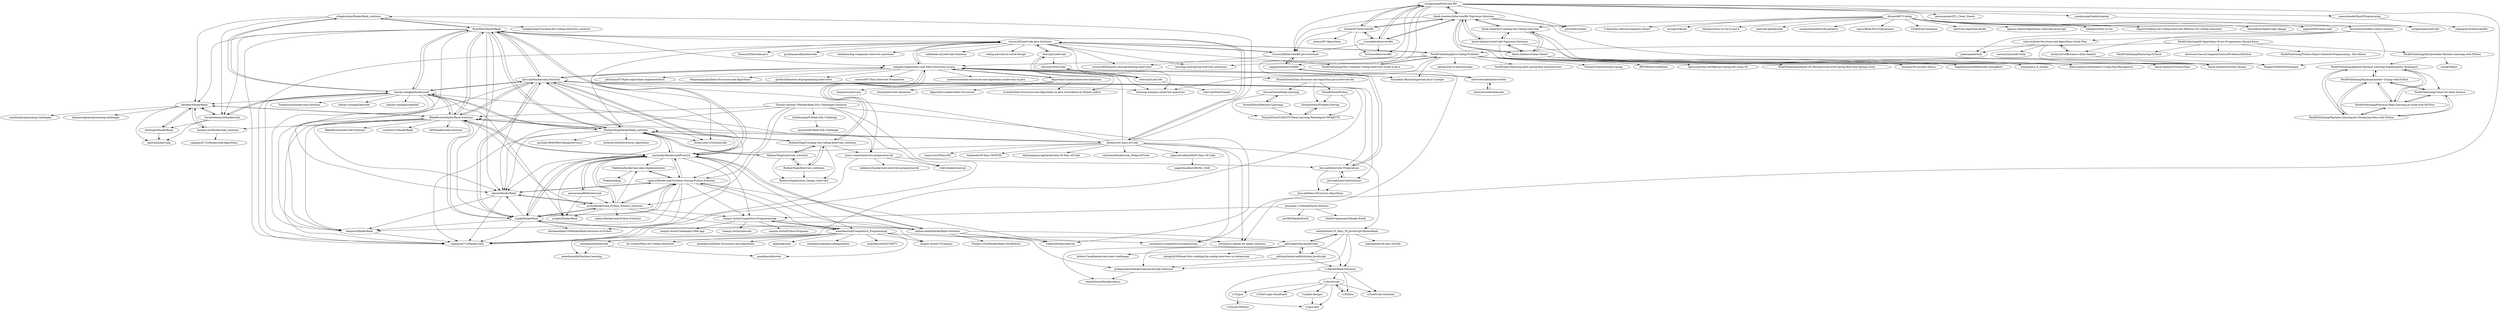 digraph G {
"rshaghoulian/HackerRank_solutions" -> "rshaghoulian/Cracking-the-Coding-Interview_solutions"
"rshaghoulian/HackerRank_solutions" -> "RyanFehr/HackerRank"
"rshaghoulian/HackerRank_solutions" -> "charles-wangkai/hackerrank"
"rshaghoulian/HackerRank_solutions" -> "derekhh/HackerRank"
"rshaghoulian/HackerRank_solutions" -> "havelessbemore/hackerrank"
"Java-aid/Interview-Preparations" -> "Java-aid/LeetCodeSolutions"
"Java-aid/Interview-Preparations" -> "Java-aid/Data-Structures-Algorithms"
"Java-aid/Interview-Preparations" -> "rampatra/Algorithms-and-Data-Structures-in-Java"
"xeoneux/30-Days-of-Code" -> "sagarchoudhary96/30-Days-Of-Code"
"xeoneux/30-Days-of-Code" -> "RyanFehr/HackerRank"
"xeoneux/30-Days-of-Code" -> "RodneyShag/HackerRank_solutions"
"xeoneux/30-Days-of-Code" -> "rahulsain/Hackerrank_30daysOFcode"
"xeoneux/30-Days-of-Code" -> "raleighlittles/10_Days_Of_JavaScript-HackerRank"
"xeoneux/30-Days-of-Code" -> "Java-aid/Hackerrank-Solutions"
"xeoneux/30-Days-of-Code" -> "BlakeBrown/HackerRank-Solutions"
"xeoneux/30-Days-of-Code" -> "marinskiy/HackerrankPractice"
"xeoneux/30-Days-of-Code" -> "rampatra/Algorithms-and-Data-Structures-in-Java"
"xeoneux/30-Days-of-Code" -> "omonimus1/geeks-for-geeks-solutions" ["e"=1]
"xeoneux/30-Days-of-Code" -> "tamycova/30DaysHR"
"xeoneux/30-Days-of-Code" -> "rshaghoulian/HackerRank_solutions"
"xeoneux/30-Days-of-Code" -> "omonimus1/competitive-programming" ["e"=1]
"xeoneux/30-Days-of-Code" -> "Asabeneh/30-Days-Of-HTML" ["e"=1]
"xeoneux/30-Days-of-Code" -> "thechampanurag/hackerrank-30-Days-of-Code"
"black-shadows/Cracking-the-Coding-Interview" -> "black-shadows/LeetCode-Topicwise-Solutions"
"black-shadows/Cracking-the-Coding-Interview" -> "black-shadows/InterviewBit-Topicwise-Solutions"
"black-shadows/Cracking-the-Coding-Interview" -> "black-shadows/Cheat-Sheets"
"black-shadows/Cracking-the-Coding-Interview" -> "black-shadows/System-Design"
"black-shadows/Cracking-the-Coding-Interview" -> "black-shadows/Attendance-Using-Face-Recognition"
"Java-aid/Hackerrank-Solutions" -> "RodneyShag/HackerRank_solutions"
"Java-aid/Hackerrank-Solutions" -> "RyanFehr/HackerRank"
"Java-aid/Hackerrank-Solutions" -> "marinskiy/HackerrankPractice"
"Java-aid/Hackerrank-Solutions" -> "Java-aid/Interview-Preparations"
"Java-aid/Hackerrank-Solutions" -> "Java-aid/LeetCodeSolutions"
"Java-aid/Hackerrank-Solutions" -> "rampatra/Algorithms-and-Data-Structures-in-Java"
"Java-aid/Hackerrank-Solutions" -> "charles-wangkai/hackerrank"
"Java-aid/Hackerrank-Solutions" -> "rajatgoyal715/Hackerrank"
"Java-aid/Hackerrank-Solutions" -> "sknsht/HackerRank"
"Java-aid/Hackerrank-Solutions" -> "srgnk/HackerRank"
"Java-aid/Hackerrank-Solutions" -> "sapanz/Hackerrank-Problem-Solving-Python-Solutions"
"Java-aid/Hackerrank-Solutions" -> "alexprut/HackerRank"
"Java-aid/Hackerrank-Solutions" -> "learning-zone/java-interview-questions" ["e"=1]
"Java-aid/Hackerrank-Solutions" -> "BlakeBrown/HackerRank-Solutions"
"Java-aid/Hackerrank-Solutions" -> "fishercoder1534/Leetcode" ["e"=1]
"shreya367/InterviewBit" -> "royalpranjal/Interview-Bit"
"shreya367/InterviewBit" -> "cruxrebels/InterviewBit"
"shreya367/InterviewBit" -> "SrGrace/InterviewBit"
"shreya367/InterviewBit" -> "black-shadows/InterviewBit-Topicwise-Solutions"
"shreya367/InterviewBit" -> "varunu28/InterviewBit-Java-Solutions"
"shreya367/InterviewBit" -> "shreya367/Algorithms"
"NirmalSilwal/Data-Structure-and-Algorithm-Java-interview-kit" -> "NirmalSilwal/Python"
"NirmalSilwal/Data-Structure-and-Algorithm-Java-interview-kit" -> "NirmalSilwal/Problem-Solving"
"NirmalSilwal/Data-Structure-and-Algorithm-Java-interview-kit" -> "NirmalSilwal/Deep-Learning"
"RodneyShag/LeetCode_solutions" -> "RodneyShag/Cracking-the-Coding-Interview_solutions"
"RodneyShag/LeetCode_solutions" -> "RodneyShag/Interview_solutions"
"RodneyShag/LeetCode_solutions" -> "RodneyShag/System_Design_Interview"
"RodneyShag/LeetCode_solutions" -> "RodneyShag/HackerRank_solutions"
"black-shadows/LeetCode-Topicwise-Solutions" -> "black-shadows/InterviewBit-Topicwise-Solutions"
"black-shadows/LeetCode-Topicwise-Solutions" -> "black-shadows/Cracking-the-Coding-Interview"
"black-shadows/LeetCode-Topicwise-Solutions" -> "black-shadows/Cheat-Sheets"
"black-shadows/LeetCode-Topicwise-Solutions" -> "black-shadows/System-Design"
"black-shadows/LeetCode-Topicwise-Solutions" -> "black-shadows/Attendance-Using-Face-Recognition"
"alexprut/HackerRank" -> "rajatgoyal715/Hackerrank"
"black-shadows/Cheat-Sheets" -> "black-shadows/InterviewBit-Topicwise-Solutions"
"black-shadows/Cheat-Sheets" -> "black-shadows/LeetCode-Topicwise-Solutions"
"black-shadows/Cheat-Sheets" -> "black-shadows/Cracking-the-Coding-Interview"
"black-shadows/Cheat-Sheets" -> "black-shadows/System-Design"
"black-shadows/Cheat-Sheets" -> "black-shadows/Attendance-Using-Face-Recognition"
"black-shadows/Cheat-Sheets" -> "black-shadows/Virtual-Piano"
"royalpranjal/Interview-Bit" -> "cruxrebels/InterviewBit"
"royalpranjal/Interview-Bit" -> "shreya367/InterviewBit"
"royalpranjal/Interview-Bit" -> "SrGrace/InterviewBit"
"royalpranjal/Interview-Bit" -> "black-shadows/InterviewBit-Topicwise-Solutions"
"royalpranjal/Interview-Bit" -> "nagajyothi/InterviewBit"
"royalpranjal/Interview-Bit" -> "royalpranjal/LeetCode"
"royalpranjal/Interview-Bit" -> "omonimus1/competitive-programming" ["e"=1]
"royalpranjal/Interview-Bit" -> "royalpranjal/Geeksforgeeks"
"royalpranjal/Interview-Bit" -> "karansaxena/STL_Cheat_Sheets" ["e"=1]
"royalpranjal/Interview-Bit" -> "omonimus1/geeks-for-geeks-solutions" ["e"=1]
"royalpranjal/Interview-Bit" -> "joric/interviewbit"
"royalpranjal/Interview-Bit" -> "varunu28/InterviewBit-Java-Solutions"
"royalpranjal/Interview-Bit" -> "manuchandel/SportProgramming"
"r1/JavaScript" -> "r1/Python"
"r1/JavaScript" -> "r1/jpw.best"
"r1/JavaScript" -> "r1/LeetCode-Solutions"
"r1/JavaScript" -> "r1/Full-Login-Dashboard"
"r1/JavaScript" -> "r1/Supra"
"r1/JavaScript" -> "r1/pablo-designs"
"r1/Python" -> "r1/JavaScript"
"r1/Supra" -> "r1/Ducati-Website"
"r1/pablo-designs" -> "r1/jpw.best"
"desicochrane/data-science-masters" -> "siAyush/Data-Structure-and-Algorithms-Study-Plan"
"desicochrane/data-science-masters" -> "clarkyu2016/Become-a-Data-Analyst"
"desicochrane/data-science-masters" -> "jodaz/speedstudy"
"desicochrane/data-science-masters" -> "PepperGo/WebTechnologies"
"marinskiy/HackerrankPractice" -> "arsho/Hackerrank_Python_Domain_Solutions"
"marinskiy/HackerrankPractice" -> "sapanz/Hackerrank-Problem-Solving-Python-Solutions"
"marinskiy/HackerrankPractice" -> "Java-aid/Hackerrank-Solutions"
"marinskiy/HackerrankPractice" -> "srgnk/HackerRank"
"marinskiy/HackerrankPractice" -> "RodneyShag/HackerRank_solutions"
"marinskiy/HackerrankPractice" -> "BlakeBrown/HackerRank-Solutions"
"marinskiy/HackerrankPractice" -> "anantkaushik/Competitive_Programming"
"marinskiy/HackerrankPractice" -> "anarayanan86/Hackerrank"
"marinskiy/HackerrankPractice" -> "rajatgoyal715/Hackerrank"
"marinskiy/HackerrankPractice" -> "RyanFehr/HackerRank"
"marinskiy/HackerrankPractice" -> "sknsht/HackerRank"
"marinskiy/HackerrankPractice" -> "nathan-abela/HackerRank-Solutions"
"marinskiy/HackerrankPractice" -> "Naklecha/hackerrank-algo-implementation"
"marinskiy/HackerrankPractice" -> "ranajoy-dutta/Competitive-Programmming"
"marinskiy/HackerrankPractice" -> "yznpku/HackerRank"
"srgnk/HackerRank" -> "sapanz/Hackerrank-Problem-Solving-Python-Solutions"
"srgnk/HackerRank" -> "arsho/Hackerrank_Python_Domain_Solutions"
"srgnk/HackerRank" -> "marinskiy/HackerrankPractice"
"srgnk/HackerRank" -> "nathan-abela/HackerRank-Solutions"
"srgnk/HackerRank" -> "sknsht/HackerRank"
"srgnk/HackerRank" -> "rajatgoyal715/Hackerrank"
"srgnk/HackerRank" -> "BlakeBrown/HackerRank-Solutions"
"srgnk/HackerRank" -> "alexprut/HackerRank"
"srgnk/HackerRank" -> "Java-aid/Hackerrank-Solutions"
"srgnk/HackerRank" -> "abrahamalbert18/HackerRank-Solutions-in-Python"
"RodneyShag/HackerRank_solutions" -> "Java-aid/Hackerrank-Solutions"
"RodneyShag/HackerRank_solutions" -> "RyanFehr/HackerRank"
"RodneyShag/HackerRank_solutions" -> "RodneyShag/Cracking-the-Coding-Interview_solutions"
"RodneyShag/HackerRank_solutions" -> "RodneyShag/LeetCode_solutions"
"RodneyShag/HackerRank_solutions" -> "marinskiy/HackerrankPractice"
"RodneyShag/HackerRank_solutions" -> "charles-wangkai/hackerrank"
"RodneyShag/HackerRank_solutions" -> "sknsht/HackerRank"
"RodneyShag/HackerRank_solutions" -> "BlakeBrown/HackerRank-Solutions"
"RodneyShag/HackerRank_solutions" -> "jayshah19949596/CodingInterviews" ["e"=1]
"RodneyShag/HackerRank_solutions" -> "xeoneux/30-Days-of-Code"
"RodneyShag/HackerRank_solutions" -> "srgnk/HackerRank"
"RodneyShag/HackerRank_solutions" -> "fishercoder1534/Leetcode" ["e"=1]
"RodneyShag/HackerRank_solutions" -> "rampatra/Algorithms-and-Data-Structures-in-Java"
"RodneyShag/HackerRank_solutions" -> "rachitiitr/DataStructures-Algorithms" ["e"=1]
"RodneyShag/HackerRank_solutions" -> "rajatgoyal715/Hackerrank"
"Avinash987/Coding" -> "black-shadows/Cracking-the-Coding-Interview"
"Avinash987/Coding" -> "cjbt/Free-Algorithm-Books" ["e"=1]
"Avinash987/Coding" -> "ignacio-chiazzo/Algorithms-Leetcode-Javascript" ["e"=1]
"Avinash987/Coding" -> "desicochrane/data-science-masters"
"Avinash987/Coding" -> "lidangzzz/How-to-run" ["e"=1]
"Avinash987/Coding" -> "dipjul/Grokking-the-Coding-Interview-Patterns-for-Coding-Questions" ["e"=1]
"Avinash987/Coding" -> "mbaykenar/digital-logic-design"
"Avinash987/Coding" -> "jnguyen095/clean-code" ["e"=1]
"Avinash987/Coding" -> "G-khan/the-software-engineer-library" ["e"=1]
"Avinash987/Coding" -> "ms2ag16/Books" ["e"=1]
"Avinash987/Coding" -> "lidangzzz/how-to-run-Q-and-A" ["e"=1]
"Avinash987/Coding" -> "neetcode-gh/leetcode" ["e"=1]
"Avinash987/Coding" -> "seanprashad/leetcode-patterns" ["e"=1]
"Avinash987/Coding" -> "rajucs/Book-For-Programmers" ["e"=1]
"Avinash987/Coding" -> "G33kzD3n/Catalogue" ["e"=1]
"varunu28/LeetCode-Java-Solutions" -> "varunu28/InterviewBit-Java-Solutions"
"varunu28/LeetCode-Java-Solutions" -> "rampatra/Algorithms-and-Data-Structures-in-Java"
"varunu28/LeetCode-Java-Solutions" -> "fluency03/leetcode-java"
"varunu28/LeetCode-Java-Solutions" -> "learning-zone/java-interview-questions" ["e"=1]
"varunu28/LeetCode-Java-Solutions" -> "varunu28/Elements-of-programming-interviews"
"varunu28/LeetCode-Java-Solutions" -> "cherryljr/LeetCode"
"varunu28/LeetCode-Java-Solutions" -> "gouthampradhan/leetcode" ["e"=1]
"varunu28/LeetCode-Java-Solutions" -> "realabbas/big-companies-interview-questions" ["e"=1]
"varunu28/LeetCode-Java-Solutions" -> "PacktPublishing/Java-Coding-Problems"
"varunu28/LeetCode-Java-Solutions" -> "fishercoder1534/Leetcode" ["e"=1]
"varunu28/LeetCode-Java-Solutions" -> "learning-zone/spring-interview-questions" ["e"=1]
"varunu28/LeetCode-Java-Solutions" -> "rajatgoyal715/Hackerrank"
"varunu28/LeetCode-Java-Solutions" -> "PacktPublishing/The-Complete-Coding-Interview-Guide-in-Java"
"varunu28/LeetCode-Java-Solutions" -> "codedecks-in/LeetCode-Solutions" ["e"=1]
"varunu28/LeetCode-Java-Solutions" -> "coding-parrot/Low-Level-Design" ["e"=1]
"rampatra/Algorithms-and-Data-Structures-in-Java" -> "varunu28/LeetCode-Java-Solutions"
"rampatra/Algorithms-and-Data-Structures-in-Java" -> "Java-aid/Interview-Preparations"
"rampatra/Algorithms-and-Data-Structures-in-Java" -> "NirmalSilwal/Data-Structure-and-Algorithm-Java-interview-kit"
"rampatra/Algorithms-and-Data-Structures-in-Java" -> "RodneyShag/Cracking-the-Coding-Interview_solutions"
"rampatra/Algorithms-and-Data-Structures-in-Java" -> "careermonk/data-structures-and-algorithms-made-easy-in-java" ["e"=1]
"rampatra/Algorithms-and-Data-Structures-in-Java" -> "srsandy/Data-Structures-and-Algorithms-in-Java-2nd-Edition-by-Robert-Lafore"
"rampatra/Algorithms-and-Data-Structures-in-Java" -> "phishman3579/java-algorithms-implementation" ["e"=1]
"rampatra/Algorithms-and-Data-Structures-in-Java" -> "Java-aid/Hackerrank-Solutions"
"rampatra/Algorithms-and-Data-Structures-in-Java" -> "Suryakant-Bharti/Important-Java-Concepts" ["e"=1]
"rampatra/Algorithms-and-Data-Structures-in-Java" -> "thepranaygupta/Data-Structures-and-Algorithms" ["e"=1]
"rampatra/Algorithms-and-Data-Structures-in-Java" -> "learning-zone/java-interview-questions" ["e"=1]
"rampatra/Algorithms-and-Data-Structures-in-Java" -> "gardncl/elements-of-programming-interviews" ["e"=1]
"rampatra/Algorithms-and-Data-Structures-in-Java" -> "sastava007/Tech-Interview-Preparation" ["e"=1]
"rampatra/Algorithms-and-Data-Structures-in-Java" -> "AlgorithmCrackers/Interview-Questions"
"rampatra/Algorithms-and-Data-Structures-in-Java" -> "maze-runnar/interview-preparation-kit"
"RodneyShag/Interview_solutions" -> "RodneyShag/Cracking-the-Coding-Interview_solutions"
"RodneyShag/Interview_solutions" -> "RodneyShag/LeetCode_solutions"
"RodneyShag/Interview_solutions" -> "RodneyShag/System_Design_Interview"
"maze-runnar/interview-preparation-kit" -> "lzakharov/hackerrank-interview-preparation-kit"
"maze-runnar/interview-preparation-kit" -> "rajatgoyal715/Hackerrank"
"maze-runnar/interview-preparation-kit" -> "vnbrs/hackerrank-sql"
"maze-runnar/interview-preparation-kit" -> "Java-aid/Interview-Preparations"
"BlakeBrown/HackerRank-Solutions" -> "BlakeBrown/LeetCode-Solutions"
"BlakeBrown/HackerRank-Solutions" -> "derekhh/HackerRank"
"BlakeBrown/HackerRank-Solutions" -> "marinskiy/HackerrankPractice"
"BlakeBrown/HackerRank-Solutions" -> "charles-wangkai/hackerrank"
"BlakeBrown/HackerRank-Solutions" -> "ynyeh0221/HackerRank"
"BlakeBrown/HackerRank-Solutions" -> "RyanFehr/HackerRank"
"BlakeBrown/HackerRank-Solutions" -> "c650/hackerrank-solutions"
"BlakeBrown/HackerRank-Solutions" -> "alexprut/HackerRank"
"BlakeBrown/HackerRank-Solutions" -> "srgnk/HackerRank"
"BlakeBrown/HackerRank-Solutions" -> "sknsht/HackerRank"
"BlakeBrown/HackerRank-Solutions" -> "RodneyShag/HackerRank_solutions"
"BlakeBrown/HackerRank-Solutions" -> "rajatgoyal715/Hackerrank"
"BlakeBrown/HackerRank-Solutions" -> "arsho/Hackerrank_Python_Domain_Solutions"
"BlakeBrown/HackerRank-Solutions" -> "Java-aid/Hackerrank-Solutions"
"BlakeBrown/HackerRank-Solutions" -> "haotian-wu/Hackerrank_solutions"
"arsho/Hackerrank_Python_Domain_Solutions" -> "sapanz/Hackerrank-Problem-Solving-Python-Solutions"
"arsho/Hackerrank_Python_Domain_Solutions" -> "marinskiy/HackerrankPractice"
"arsho/Hackerrank_Python_Domain_Solutions" -> "sknsht/HackerRank"
"arsho/Hackerrank_Python_Domain_Solutions" -> "srgnk/HackerRank"
"arsho/Hackerrank_Python_Domain_Solutions" -> "Naklecha/hackerrank-algo-implementation"
"arsho/Hackerrank_Python_Domain_Solutions" -> "yznpku/HackerRank"
"arsho/Hackerrank_Python_Domain_Solutions" -> "anantkaushik/Competitive_Programming"
"arsho/Hackerrank_Python_Domain_Solutions" -> "ranajoy-dutta/Competitive-Programmming"
"arsho/Hackerrank_Python_Domain_Solutions" -> "sapanz/Hackerrank-Python-Solutions"
"interviewcoder/leetcode" -> "interviewcoder/interviewbit"
"cherryljr/LintCode" -> "cherryljr/LeetCode"
"cherryljr/LintCode" -> "cherryljr/NowCoder"
"cherryljr/LintCode" -> "cherryljr/FaceTracker"
"PacktPublishing/40-Algorithms-Every-Programmer-Should-Know" -> "PacktPublishing/Interpretable-Machine-Learning-with-Python"
"PacktPublishing/40-Algorithms-Every-Programmer-Should-Know" -> "PacktPublishing/Java-Coding-Problems"
"PacktPublishing/40-Algorithms-Every-Programmer-Should-Know" -> "PacktPublishing/Python-Object-Oriented-Programming---4th-edition"
"PacktPublishing/40-Algorithms-Every-Programmer-Should-Know" -> "PacktPublishing/Mastering-PyTorch" ["e"=1]
"PacktPublishing/40-Algorithms-Every-Programmer-Should-Know" -> "davecom/ClassicComputerScienceProblemsInPython" ["e"=1]
"black-shadows/InterviewBit-Topicwise-Solutions" -> "black-shadows/LeetCode-Topicwise-Solutions"
"black-shadows/InterviewBit-Topicwise-Solutions" -> "black-shadows/Cracking-the-Coding-Interview"
"black-shadows/InterviewBit-Topicwise-Solutions" -> "black-shadows/Cheat-Sheets"
"black-shadows/InterviewBit-Topicwise-Solutions" -> "black-shadows/System-Design"
"black-shadows/InterviewBit-Topicwise-Solutions" -> "royalpranjal/Interview-Bit"
"black-shadows/InterviewBit-Topicwise-Solutions" -> "cruxrebels/InterviewBit"
"black-shadows/InterviewBit-Topicwise-Solutions" -> "shreya367/InterviewBit"
"black-shadows/InterviewBit-Topicwise-Solutions" -> "varunu28/InterviewBit-Java-Solutions"
"black-shadows/InterviewBit-Topicwise-Solutions" -> "joric/interviewbit"
"black-shadows/InterviewBit-Topicwise-Solutions" -> "black-shadows/Attendance-Using-Face-Recognition"
"Thomas-George-T/HackerRank-SQL-Challenges-Solutions" -> "sknsht/HackerRank"
"Thomas-George-T/HackerRank-SQL-Challenges-Solutions" -> "vinibrsl/hackerrank-sql"
"Thomas-George-T/HackerRank-SQL-Challenges-Solutions" -> "arsho/Hackerrank_Python_Domain_Solutions"
"Thomas-George-T/HackerRank-SQL-Challenges-Solutions" -> "sapanz/Hackerrank-Problem-Solving-Python-Solutions"
"Thomas-George-T/HackerRank-SQL-Challenges-Solutions" -> "vnbrs/hackerrank-sql"
"Thomas-George-T/HackerRank-SQL-Challenges-Solutions" -> "BlakeBrown/HackerRank-Solutions"
"Thomas-George-T/HackerRank-SQL-Challenges-Solutions" -> "katiehuangx/8-Week-SQL-Challenge"
"Thomas-George-T/HackerRank-SQL-Challenges-Solutions" -> "rajatgoyal715/Hackerrank"
"prabaprakash/Hackerrank-JavaScript-Solutions" -> "charlesbuczel/hackerrank.js"
"PacktPublishing/Java-Coding-Problems" -> "PacktPublishing/The-Complete-Coding-Interview-Guide-in-Java"
"PacktPublishing/Java-Coding-Problems" -> "learning-zone/spring-interview-questions" ["e"=1]
"PacktPublishing/Java-Coding-Problems" -> "learning-zone/java-interview-questions" ["e"=1]
"PacktPublishing/Java-Coding-Problems" -> "iluwatar/30-seconds-of-java" ["e"=1]
"PacktPublishing/Java-Coding-Problems" -> "AnghelLeonard/Hibernate-SpringBoot" ["e"=1]
"PacktPublishing/Java-Coding-Problems" -> "rampatra/Algorithms-and-Data-Structures-in-Java"
"PacktPublishing/Java-Coding-Problems" -> "kousen/java_8_recipes" ["e"=1]
"PacktPublishing/Java-Coding-Problems" -> "varunu28/LeetCode-Java-Solutions"
"PacktPublishing/Java-Coding-Problems" -> "spring-boot-in-practice/repo"
"PacktPublishing/Java-Coding-Problems" -> "TechPrimers/learning-path-spring-boot-microservices" ["e"=1]
"PacktPublishing/Java-Coding-Problems" -> "ThomasVitale/awesome-spring" ["e"=1]
"PacktPublishing/Java-Coding-Problems" -> "BNYMellon/CodeKatas" ["e"=1]
"PacktPublishing/Java-Coding-Problems" -> "Apress/pivotal-certified-pro-spring-dev-exam-02" ["e"=1]
"PacktPublishing/Java-Coding-Problems" -> "PacktPublishing/Hands-On-Microservices-with-Spring-Boot-and-Spring-Cloud" ["e"=1]
"PacktPublishing/Java-Coding-Problems" -> "Suryakant-Bharti/Important-Java-Concepts" ["e"=1]
"anantkaushik/Competitive_Programming" -> "ranajoy-dutta/Competitive-Programmming"
"anantkaushik/Competitive_Programming" -> "anantkaushik/leetcode"
"anantkaushik/Competitive_Programming" -> "de-cryptor/Must-Do-Coding-Questions" ["e"=1]
"anantkaushik/Competitive_Programming" -> "anantkaushik/stein"
"anantkaushik/Competitive_Programming" -> "anantkaushik/Machine-Learning"
"anantkaushik/Competitive_Programming" -> "omonimus1/competitive-programming" ["e"=1]
"anantkaushik/Competitive_Programming" -> "anantkaushik/Data-Structures-and-Algorithms"
"anantkaushik/Competitive_Programming" -> "akashbdj/stein"
"anantkaushik/Competitive_Programming" -> "anantkaushik/dailycodingproblem"
"anantkaushik/Competitive_Programming" -> "omonimus1/geeks-for-geeks-solutions" ["e"=1]
"anantkaushik/Competitive_Programming" -> "anantkaushik/IoT-MQTT"
"anantkaushik/Competitive_Programming" -> "ranajoy-dutta/C-Programs"
"RodneyShag/Cracking-the-Coding-Interview_solutions" -> "RodneyShag/LeetCode_solutions"
"RodneyShag/Cracking-the-Coding-Interview_solutions" -> "RodneyShag/Interview_solutions"
"RodneyShag/Cracking-the-Coding-Interview_solutions" -> "RodneyShag/System_Design_Interview"
"RodneyShag/Cracking-the-Coding-Interview_solutions" -> "RodneyShag/HackerRank_solutions"
"RodneyShag/Cracking-the-Coding-Interview_solutions" -> "rampatra/Algorithms-and-Data-Structures-in-Java"
"RodneyShag/Cracking-the-Coding-Interview_solutions" -> "maze-runnar/interview-preparation-kit"
"cherryljr/LeetCode" -> "cherryljr/LintCode"
"cherryljr/LeetCode" -> "cherryljr/NowCoder"
"cherryljr/LeetCode" -> "varunu28/LeetCode-Java-Solutions"
"raleighlittles/10_Days_Of_JavaScript-HackerRank" -> "gabrielgiordan/hackerrank"
"raleighlittles/10_Days_Of_JavaScript-HackerRank" -> "aditiraj/hackerrankSolutions-JavaScript"
"raleighlittles/10_Days_Of_JavaScript-HackerRank" -> "r1/HackerRank-Solutions"
"raleighlittles/10_Days_Of_JavaScript-HackerRank" -> "kimanijacky/30-days-of-code"
"raleighlittles/10_Days_Of_JavaScript-HackerRank" -> "prabaprakash/Hackerrank-JavaScript-Solutions"
"RyanFehr/HackerRank" -> "Java-aid/Hackerrank-Solutions"
"RyanFehr/HackerRank" -> "RodneyShag/HackerRank_solutions"
"RyanFehr/HackerRank" -> "charles-wangkai/hackerrank"
"RyanFehr/HackerRank" -> "rshaghoulian/HackerRank_solutions"
"RyanFehr/HackerRank" -> "BlakeBrown/HackerRank-Solutions"
"RyanFehr/HackerRank" -> "xeoneux/30-Days-of-Code"
"RyanFehr/HackerRank" -> "marinskiy/HackerrankPractice"
"RyanFehr/HackerRank" -> "alexprut/HackerRank"
"RyanFehr/HackerRank" -> "sknsht/HackerRank"
"RyanFehr/HackerRank" -> "srgnk/HackerRank"
"RyanFehr/HackerRank" -> "derekhh/HackerRank"
"RyanFehr/HackerRank" -> "rajatgoyal715/Hackerrank"
"RyanFehr/HackerRank" -> "rampatra/Algorithms-and-Data-Structures-in-Java"
"RyanFehr/HackerRank" -> "varunu28/LeetCode-Java-Solutions"
"RyanFehr/HackerRank" -> "havelessbemore/hackerrank"
"PacktPublishing/The-Complete-Coding-Interview-Guide-in-Java" -> "PacktPublishing/Java-Coding-Problems"
"sapanz/Hackerrank-Problem-Solving-Python-Solutions" -> "arsho/Hackerrank_Python_Domain_Solutions"
"sapanz/Hackerrank-Problem-Solving-Python-Solutions" -> "marinskiy/HackerrankPractice"
"sapanz/Hackerrank-Problem-Solving-Python-Solutions" -> "srgnk/HackerRank"
"sapanz/Hackerrank-Problem-Solving-Python-Solutions" -> "Naklecha/hackerrank-algo-implementation"
"sapanz/Hackerrank-Problem-Solving-Python-Solutions" -> "sknsht/HackerRank"
"sapanz/Hackerrank-Problem-Solving-Python-Solutions" -> "anantkaushik/Competitive_Programming"
"sapanz/Hackerrank-Problem-Solving-Python-Solutions" -> "abrahamalbert18/HackerRank-Solutions-in-Python"
"sapanz/Hackerrank-Problem-Solving-Python-Solutions" -> "ranajoy-dutta/Competitive-Programmming"
"sapanz/Hackerrank-Problem-Solving-Python-Solutions" -> "vinibrsl/hackerrank-sql"
"sapanz/Hackerrank-Problem-Solving-Python-Solutions" -> "alexprut/HackerRank"
"charles-wangkai/hackerrank" -> "havelessbemore/hackerrank"
"charles-wangkai/hackerrank" -> "rajatgoyal715/Hackerrank"
"charles-wangkai/hackerrank" -> "RyanFehr/HackerRank"
"charles-wangkai/hackerrank" -> "BlakeBrown/HackerRank-Solutions"
"charles-wangkai/hackerrank" -> "alexprut/HackerRank"
"charles-wangkai/hackerrank" -> "Java-aid/Hackerrank-Solutions"
"charles-wangkai/hackerrank" -> "sknsht/HackerRank"
"charles-wangkai/hackerrank" -> "RodneyShag/HackerRank_solutions"
"charles-wangkai/hackerrank" -> "Transfusion/hackerrank-solutions"
"charles-wangkai/hackerrank" -> "charles-wangkai/leetcode"
"charles-wangkai/hackerrank" -> "derekhh/HackerRank"
"charles-wangkai/hackerrank" -> "rshaghoulian/HackerRank_solutions"
"charles-wangkai/hackerrank" -> "yznpku/HackerRank"
"charles-wangkai/hackerrank" -> "charles-wangkai/codechef"
"charles-wangkai/hackerrank" -> "maze-runnar/interview-preparation-kit"
"nathan-abela/HackerRank-Solutions" -> "srgnk/HackerRank"
"nathan-abela/HackerRank-Solutions" -> "Psingh12354/HackerRank-Certification"
"nathan-abela/HackerRank-Solutions" -> "vinibrsl/hackerrank-sql"
"nathan-abela/HackerRank-Solutions" -> "gabrielgiordan/hackerrank"
"nathan-abela/HackerRank-Solutions" -> "sapanz/Hackerrank-Problem-Solving-Python-Solutions"
"nathan-abela/HackerRank-Solutions" -> "prabaprakash/Hackerrank-JavaScript-Solutions"
"nathan-abela/HackerRank-Solutions" -> "marinskiy/HackerrankPractice"
"derekhh/HackerRank" -> "nastra/hackerrank"
"derekhh/HackerRank" -> "haotian-wu/Hackerrank_solutions"
"derekhh/HackerRank" -> "ehotinger/HackerRank"
"derekhh/HackerRank" -> "havelessbemore/hackerrank"
"derekhh/HackerRank" -> "ssmehta/programming-challanges"
"derekhh/HackerRank" -> "BlakeBrown/HackerRank-Solutions"
"derekhh/HackerRank" -> "bhajunsingh/programming-challanges"
"ehotinger/HackerRank" -> "derekhh/HackerRank"
"ehotinger/HackerRank" -> "nastra/hackerrank"
"PacktPublishing/Hyperparameter-Tuning-with-Python" -> "PacktPublishing/Comet-for-Data-Science"
"PacktPublishing/Hyperparameter-Tuning-with-Python" -> "PacktPublishing/Machine-Learning-for-Streaming-Data-with-Python"
"PacktPublishing/Hyperparameter-Tuning-with-Python" -> "PacktPublishing/Practical-Deep-Learning-at-Scale-with-MLFlow"
"PacktPublishing/Hyperparameter-Tuning-with-Python" -> "PacktPublishing/Applied-Machine-Learning-Explainability-Techniques"
"clarkyu2016/Become-a-Data-Analyst" -> "siAyush/Data-Structure-and-Algorithms-Study-Plan"
"clarkyu2016/Become-a-Data-Analyst" -> "PepperGo/WebTechnologies"
"siAyush/Data-Structure-and-Algorithms-Study-Plan" -> "PepperGo/WebTechnologies"
"siAyush/Data-Structure-and-Algorithms-Study-Plan" -> "jodaz/speedstudy"
"siAyush/Data-Structure-and-Algorithms-Study-Plan" -> "clarkyu2016/Become-a-Data-Analyst"
"siAyush/Data-Structure-and-Algorithms-Study-Plan" -> "carlosavieira/self-study"
"Java-aid/LeetCodeSolutions" -> "Java-aid/Interview-Preparations"
"Java-aid/LeetCodeSolutions" -> "Java-aid/Data-Structures-Algorithms"
"cruxrebels/InterviewBit" -> "royalpranjal/Interview-Bit"
"cruxrebels/InterviewBit" -> "shreya367/InterviewBit"
"cruxrebels/InterviewBit" -> "SrGrace/InterviewBit"
"cruxrebels/InterviewBit" -> "black-shadows/InterviewBit-Topicwise-Solutions"
"cruxrebels/InterviewBit" -> "varunu28/InterviewBit-Java-Solutions"
"royalpranjal/Geeksforgeeks" -> "royalpranjal/LeetCode"
"sknsht/HackerRank" -> "arsho/Hackerrank_Python_Domain_Solutions"
"sknsht/HackerRank" -> "rajatgoyal715/Hackerrank"
"sknsht/HackerRank" -> "alexprut/HackerRank"
"sknsht/HackerRank" -> "sapanz/Hackerrank-Problem-Solving-Python-Solutions"
"anarayanan86/Hackerrank" -> "marinskiy/HackerrankPractice"
"anarayanan86/Hackerrank" -> "yznpku/HackerRank"
"anarayanan86/Hackerrank" -> "arsho/Hackerrank_Python_Domain_Solutions"
"PacktPublishing/Interpretable-Machine-Learning-with-Python" -> "PacktPublishing/Applied-Machine-Learning-Explainability-Techniques"
"PacktPublishing/Interpretable-Machine-Learning-with-Python" -> "oracle/Skater" ["e"=1]
"havelessbemore/hackerrank" -> "ehotinger/HackerRank"
"havelessbemore/hackerrank" -> "derekhh/HackerRank"
"havelessbemore/hackerrank" -> "charles-wangkai/hackerrank"
"havelessbemore/hackerrank" -> "nastra/hackerrank"
"PacktPublishing/Applied-Machine-Learning-Explainability-Techniques" -> "PacktPublishing/Machine-Learning-for-Streaming-Data-with-Python"
"PacktPublishing/Applied-Machine-Learning-Explainability-Techniques" -> "PacktPublishing/Comet-for-Data-Science"
"PacktPublishing/Applied-Machine-Learning-Explainability-Techniques" -> "PacktPublishing/Practical-Deep-Learning-at-Scale-with-MLFlow"
"PacktPublishing/Applied-Machine-Learning-Explainability-Techniques" -> "PacktPublishing/Hyperparameter-Tuning-with-Python"
"gabrielgiordan/hackerrank" -> "aditiraj/hackerrankSolutions-JavaScript"
"gabrielgiordan/hackerrank" -> "prabaprakash/Hackerrank-JavaScript-Solutions"
"gabrielgiordan/hackerrank" -> "charlesbuczel/hackerrank.js"
"gabrielgiordan/hackerrank" -> "raleighlittles/10_Days_Of_JavaScript-HackerRank"
"gabrielgiordan/hackerrank" -> "r1/HackerRank-Solutions"
"gabrielgiordan/hackerrank" -> "chungchi300/head-first-cracking-the-coding-interview-on-hackerrank"
"gabrielgiordan/hackerrank" -> "Ashwin7mak/hackerrank-react-challenges"
"parasjain-12/HackerEarth-Solution" -> "ad1992/HackerEarth"
"parasjain-12/HackerEarth-Solution" -> "ranajoy-dutta/Competitive-Programmming"
"parasjain-12/HackerEarth-Solution" -> "MathProgrammer/Hacker-Earth"
"varunu28/InterviewBit-Java-Solutions" -> "nagajyothi/InterviewBit"
"varunu28/InterviewBit-Java-Solutions" -> "varunu28/LeetCode-Java-Solutions"
"varunu28/InterviewBit-Java-Solutions" -> "varunu28/Elements-of-programming-interviews"
"NirmalSilwal/Deep-Learning" -> "NirmalSilwal/Machine-Learning"
"NirmalSilwal/Deep-Learning" -> "NirmalSilwal/UDACITY-Deep-Learning-Nanodegree-PROJECTS"
"NirmalSilwal/Machine-Learning" -> "NirmalSilwal/UDACITY-Deep-Learning-Nanodegree-PROJECTS"
"NirmalSilwal/Machine-Learning" -> "NirmalSilwal/Deep-Learning"
"NirmalSilwal/Problem-Solving" -> "NirmalSilwal/UDACITY-Deep-Learning-Nanodegree-PROJECTS"
"NirmalSilwal/Python" -> "NirmalSilwal/Problem-Solving"
"NirmalSilwal/Python" -> "NirmalSilwal/UDACITY-Deep-Learning-Nanodegree-PROJECTS"
"NirmalSilwal/UDACITY-Deep-Learning-Nanodegree-PROJECTS" -> "NirmalSilwal/Problem-Solving"
"AlgorithmCrackers/Interview-Questions" -> "AlgorithmCrackers/Data-Structures"
"AlgorithmCrackers/Interview-Questions" -> "donbeave/interview" ["e"=1]
"AlgorithmCrackers/Interview-Questions" -> "alxerg/Interview-Questions" ["e"=1]
"AlgorithmCrackers/Interview-Questions" -> "rampatra/Algorithms-and-Data-Structures-in-Java"
"AlgorithmCrackers/Interview-Questions" -> "srsandy/Data-Structures-and-Algorithms-in-Java-2nd-Edition-by-Robert-Lafore"
"sagarchoudhary96/30-Days-Of-Code" -> "sagarchoudhary96/My_2048"
"nagajyothi/InterviewBit" -> "interviewcoder/interviewbit"
"nagajyothi/InterviewBit" -> "varunu28/InterviewBit-Java-Solutions"
"Naklecha/hackerrank-algo-implementation" -> "Naklecha/knip"
"Naklecha/hackerrank-algo-implementation" -> "sapanz/Hackerrank-Problem-Solving-Python-Solutions"
"manuchandel/SportProgramming" -> "sidgupta234/InterviewBit"
"interviewcoder/interviewbit" -> "nagajyothi/InterviewBit"
"interviewcoder/interviewbit" -> "interviewcoder/leetcode"
"PacktPublishing/Comet-for-Data-Science" -> "PacktPublishing/Machine-Learning-for-Streaming-Data-with-Python"
"PacktPublishing/Comet-for-Data-Science" -> "PacktPublishing/Hyperparameter-Tuning-with-Python"
"PacktPublishing/Comet-for-Data-Science" -> "PacktPublishing/Practical-Deep-Learning-at-Scale-with-MLFlow"
"PacktPublishing/Machine-Learning-for-Streaming-Data-with-Python" -> "PacktPublishing/Comet-for-Data-Science"
"PacktPublishing/Machine-Learning-for-Streaming-Data-with-Python" -> "PacktPublishing/Practical-Deep-Learning-at-Scale-with-MLFlow"
"PacktPublishing/Machine-Learning-for-Streaming-Data-with-Python" -> "PacktPublishing/Hyperparameter-Tuning-with-Python"
"PacktPublishing/Machine-Learning-for-Streaming-Data-with-Python" -> "PacktPublishing/Applied-Machine-Learning-Explainability-Techniques"
"PacktPublishing/Practical-Deep-Learning-at-Scale-with-MLFlow" -> "PacktPublishing/Comet-for-Data-Science"
"PacktPublishing/Practical-Deep-Learning-at-Scale-with-MLFlow" -> "PacktPublishing/Machine-Learning-for-Streaming-Data-with-Python"
"PacktPublishing/Practical-Deep-Learning-at-Scale-with-MLFlow" -> "PacktPublishing/Applied-Machine-Learning-Explainability-Techniques"
"PacktPublishing/Practical-Deep-Learning-at-Scale-with-MLFlow" -> "PacktPublishing/Hyperparameter-Tuning-with-Python"
"ranajoy-dutta/Competitive-Programmming" -> "anantkaushik/Competitive_Programming"
"ranajoy-dutta/Competitive-Programmming" -> "ranajoy-dutta/Challengers-Web-App"
"ranajoy-dutta/Competitive-Programmming" -> "ranajoy-dutta/C-Programs"
"ranajoy-dutta/Competitive-Programmming" -> "ranajoy-dutta/Leetcode"
"ranajoy-dutta/Competitive-Programmming" -> "ranajoy-dutta/Python-Programs"
"aditiraj/hackerrankSolutions-JavaScript" -> "gabrielgiordan/hackerrank"
"aditiraj/hackerrankSolutions-JavaScript" -> "r1/HackerRank-Solutions"
"aditiraj/hackerrankSolutions-JavaScript" -> "prabaprakash/Hackerrank-JavaScript-Solutions"
"haotian-wu/Hackerrank_solutions" -> "derekhh/HackerRank"
"haotian-wu/Hackerrank_solutions" -> "rajatgoyal715/Hackerrank-Algorithms"
"katiehuangx/8-Week-SQL-Challenge" -> "muryulia/8-Week-SQL-Challenge"
"anantkaushik/leetcode" -> "anantkaushik/stein"
"anantkaushik/leetcode" -> "anantkaushik/Machine-Learning"
"r1/HackerRank-Solutions" -> "r1/LeetCode-Solutions"
"r1/HackerRank-Solutions" -> "r1/Python"
"r1/HackerRank-Solutions" -> "r1/jpw.best"
"r1/HackerRank-Solutions" -> "r1/JavaScript"
"cherryljr/NowCoder" -> "cherryljr/LintCode"
"rshaghoulian/HackerRank_solutions" ["l"="30.216,-20.108"]
"rshaghoulian/Cracking-the-Coding-Interview_solutions" ["l"="30.238,-20.062"]
"RyanFehr/HackerRank" ["l"="30.202,-20.143"]
"charles-wangkai/hackerrank" ["l"="30.186,-20.134"]
"derekhh/HackerRank" ["l"="30.212,-20.088"]
"havelessbemore/hackerrank" ["l"="30.189,-20.096"]
"Java-aid/Interview-Preparations" ["l"="30.15,-20.203"]
"Java-aid/LeetCodeSolutions" ["l"="30.166,-20.221"]
"Java-aid/Data-Structures-Algorithms" ["l"="30.151,-20.233"]
"rampatra/Algorithms-and-Data-Structures-in-Java" ["l"="30.125,-20.164"]
"xeoneux/30-Days-of-Code" ["l"="30.244,-20.138"]
"sagarchoudhary96/30-Days-Of-Code" ["l"="30.3,-20.104"]
"RodneyShag/HackerRank_solutions" ["l"="30.175,-20.17"]
"rahulsain/Hackerrank_30daysOFcode" ["l"="30.278,-20.09"]
"raleighlittles/10_Days_Of_JavaScript-HackerRank" ["l"="30.356,-20.135"]
"Java-aid/Hackerrank-Solutions" ["l"="30.197,-20.184"]
"BlakeBrown/HackerRank-Solutions" ["l"="30.225,-20.154"]
"marinskiy/HackerrankPractice" ["l"="30.245,-20.187"]
"omonimus1/geeks-for-geeks-solutions" ["l"="31.468,-21.799"]
"tamycova/30DaysHR" ["l"="30.293,-20.126"]
"omonimus1/competitive-programming" ["l"="31.427,-21.757"]
"Asabeneh/30-Days-Of-HTML" ["l"="27.762,-20.472"]
"thechampanurag/hackerrank-30-Days-of-Code" ["l"="30.28,-20.138"]
"black-shadows/Cracking-the-Coding-Interview" ["l"="29.939,-19.906"]
"black-shadows/LeetCode-Topicwise-Solutions" ["l"="29.937,-19.928"]
"black-shadows/InterviewBit-Topicwise-Solutions" ["l"="29.959,-19.953"]
"black-shadows/Cheat-Sheets" ["l"="29.96,-19.915"]
"black-shadows/System-Design" ["l"="29.952,-19.93"]
"black-shadows/Attendance-Using-Face-Recognition" ["l"="29.964,-19.928"]
"rajatgoyal715/Hackerrank" ["l"="30.196,-20.163"]
"sknsht/HackerRank" ["l"="30.225,-20.18"]
"srgnk/HackerRank" ["l"="30.228,-20.197"]
"sapanz/Hackerrank-Problem-Solving-Python-Solutions" ["l"="30.242,-20.219"]
"alexprut/HackerRank" ["l"="30.214,-20.169"]
"learning-zone/java-interview-questions" ["l"="27.611,-20.047"]
"fishercoder1534/Leetcode" ["l"="5.746,16.161"]
"shreya367/InterviewBit" ["l"="29.983,-19.976"]
"royalpranjal/Interview-Bit" ["l"="29.949,-19.991"]
"cruxrebels/InterviewBit" ["l"="29.975,-19.991"]
"SrGrace/InterviewBit" ["l"="29.963,-19.973"]
"varunu28/InterviewBit-Java-Solutions" ["l"="30.002,-20.028"]
"shreya367/Algorithms" ["l"="30.004,-19.962"]
"NirmalSilwal/Data-Structure-and-Algorithm-Java-interview-kit" ["l"="30.066,-20.229"]
"NirmalSilwal/Python" ["l"="30.048,-20.247"]
"NirmalSilwal/Problem-Solving" ["l"="30.058,-20.258"]
"NirmalSilwal/Deep-Learning" ["l"="30.034,-20.252"]
"RodneyShag/LeetCode_solutions" ["l"="30.134,-20.217"]
"RodneyShag/Cracking-the-Coding-Interview_solutions" ["l"="30.125,-20.197"]
"RodneyShag/Interview_solutions" ["l"="30.109,-20.222"]
"RodneyShag/System_Design_Interview" ["l"="30.119,-20.233"]
"black-shadows/Virtual-Piano" ["l"="29.973,-19.895"]
"nagajyothi/InterviewBit" ["l"="29.964,-20.031"]
"royalpranjal/LeetCode" ["l"="29.923,-19.992"]
"royalpranjal/Geeksforgeeks" ["l"="29.92,-20.007"]
"karansaxena/STL_Cheat_Sheets" ["l"="-12.241,22.062"]
"joric/interviewbit" ["l"="29.927,-19.964"]
"manuchandel/SportProgramming" ["l"="29.903,-19.986"]
"r1/JavaScript" ["l"="30.455,-20.133"]
"r1/Python" ["l"="30.439,-20.124"]
"r1/jpw.best" ["l"="30.447,-20.148"]
"r1/LeetCode-Solutions" ["l"="30.436,-20.138"]
"r1/Full-Login-Dashboard" ["l"="30.479,-20.133"]
"r1/Supra" ["l"="30.475,-20.118"]
"r1/pablo-designs" ["l"="30.467,-20.148"]
"r1/Ducati-Website" ["l"="30.491,-20.109"]
"desicochrane/data-science-masters" ["l"="29.882,-19.793"]
"siAyush/Data-Structure-and-Algorithms-Study-Plan" ["l"="29.876,-19.766"]
"clarkyu2016/Become-a-Data-Analyst" ["l"="29.858,-19.769"]
"jodaz/speedstudy" ["l"="29.893,-19.772"]
"PepperGo/WebTechnologies" ["l"="29.864,-19.783"]
"arsho/Hackerrank_Python_Domain_Solutions" ["l"="30.26,-20.214"]
"anantkaushik/Competitive_Programming" ["l"="30.261,-20.268"]
"anarayanan86/Hackerrank" ["l"="30.291,-20.202"]
"nathan-abela/HackerRank-Solutions" ["l"="30.296,-20.183"]
"Naklecha/hackerrank-algo-implementation" ["l"="30.246,-20.242"]
"ranajoy-dutta/Competitive-Programmming" ["l"="30.283,-20.253"]
"yznpku/HackerRank" ["l"="30.265,-20.169"]
"abrahamalbert18/HackerRank-Solutions-in-Python" ["l"="30.22,-20.242"]
"jayshah19949596/CodingInterviews" ["l"="31.371,-21.57"]
"rachitiitr/DataStructures-Algorithms" ["l"="31.489,-21.712"]
"Avinash987/Coding" ["l"="29.904,-19.842"]
"cjbt/Free-Algorithm-Books" ["l"="31.235,-21.778"]
"ignacio-chiazzo/Algorithms-Leetcode-Javascript" ["l"="27.706,-19.93"]
"lidangzzz/How-to-run" ["l"="2.226,17.095"]
"dipjul/Grokking-the-Coding-Interview-Patterns-for-Coding-Questions" ["l"="31.583,-21.647"]
"mbaykenar/digital-logic-design" ["l"="29.874,-19.839"]
"jnguyen095/clean-code" ["l"="29.95,-19.158"]
"G-khan/the-software-engineer-library" ["l"="22.7,-23.769"]
"ms2ag16/Books" ["l"="31.664,-21.382"]
"lidangzzz/how-to-run-Q-and-A" ["l"="2.225,17.069"]
"neetcode-gh/leetcode" ["l"="31.544,-21.661"]
"seanprashad/leetcode-patterns" ["l"="31.537,-21.706"]
"rajucs/Book-For-Programmers" ["l"="27.31,-21.326"]
"G33kzD3n/Catalogue" ["l"="31.604,-21.474"]
"varunu28/LeetCode-Java-Solutions" ["l"="30.078,-20.104"]
"fluency03/leetcode-java" ["l"="30.048,-20.088"]
"varunu28/Elements-of-programming-interviews" ["l"="30.032,-20.064"]
"cherryljr/LeetCode" ["l"="30.078,-20.057"]
"gouthampradhan/leetcode" ["l"="5.782,16.171"]
"realabbas/big-companies-interview-questions" ["l"="31.466,-21.702"]
"PacktPublishing/Java-Coding-Problems" ["l"="30.032,-20.144"]
"learning-zone/spring-interview-questions" ["l"="27.608,-20.098"]
"PacktPublishing/The-Complete-Coding-Interview-Guide-in-Java" ["l"="30.03,-20.116"]
"codedecks-in/LeetCode-Solutions" ["l"="27.197,-24.892"]
"coding-parrot/Low-Level-Design" ["l"="31.609,-21.536"]
"careermonk/data-structures-and-algorithms-made-easy-in-java" ["l"="5.529,16.027"]
"srsandy/Data-Structures-and-Algorithms-in-Java-2nd-Edition-by-Robert-Lafore" ["l"="30.075,-20.184"]
"phishman3579/java-algorithms-implementation" ["l"="5.688,16.187"]
"Suryakant-Bharti/Important-Java-Concepts" ["l"="27.084,-21.581"]
"thepranaygupta/Data-Structures-and-Algorithms" ["l"="31.494,-21.831"]
"gardncl/elements-of-programming-interviews" ["l"="31.252,-21.395"]
"sastava007/Tech-Interview-Preparation" ["l"="31.426,-21.781"]
"AlgorithmCrackers/Interview-Questions" ["l"="30.086,-20.16"]
"maze-runnar/interview-preparation-kit" ["l"="30.149,-20.18"]
"lzakharov/hackerrank-interview-preparation-kit" ["l"="30.105,-20.185"]
"vnbrs/hackerrank-sql" ["l"="30.192,-20.217"]
"BlakeBrown/LeetCode-Solutions" ["l"="30.248,-20.116"]
"ynyeh0221/HackerRank" ["l"="30.272,-20.115"]
"c650/hackerrank-solutions" ["l"="30.21,-20.217"]
"haotian-wu/Hackerrank_solutions" ["l"="30.242,-20.084"]
"sapanz/Hackerrank-Python-Solutions" ["l"="30.299,-20.236"]
"interviewcoder/leetcode" ["l"="29.915,-20.055"]
"interviewcoder/interviewbit" ["l"="29.937,-20.046"]
"cherryljr/LintCode" ["l"="30.083,-20.026"]
"cherryljr/NowCoder" ["l"="30.064,-20.031"]
"cherryljr/FaceTracker" ["l"="30.089,-20.003"]
"PacktPublishing/40-Algorithms-Every-Programmer-Should-Know" ["l"="29.936,-20.189"]
"PacktPublishing/Interpretable-Machine-Learning-with-Python" ["l"="29.872,-20.221"]
"PacktPublishing/Python-Object-Oriented-Programming---4th-edition" ["l"="29.916,-20.214"]
"PacktPublishing/Mastering-PyTorch" ["l"="30.048,36.412"]
"davecom/ClassicComputerScienceProblemsInPython" ["l"="28.252,32.663"]
"Thomas-George-T/HackerRank-SQL-Challenges-Solutions" ["l"="30.265,-20.196"]
"vinibrsl/hackerrank-sql" ["l"="30.283,-20.218"]
"katiehuangx/8-Week-SQL-Challenge" ["l"="30.328,-20.224"]
"prabaprakash/Hackerrank-JavaScript-Solutions" ["l"="30.355,-20.162"]
"charlesbuczel/hackerrank.js" ["l"="30.379,-20.174"]
"iluwatar/30-seconds-of-java" ["l"="27.064,-21.51"]
"AnghelLeonard/Hibernate-SpringBoot" ["l"="9.083,21.079"]
"kousen/java_8_recipes" ["l"="-13.836,-2.524"]
"spring-boot-in-practice/repo" ["l"="29.996,-20.154"]
"TechPrimers/learning-path-spring-boot-microservices" ["l"="7.504,22.683"]
"ThomasVitale/awesome-spring" ["l"="8.881,21.027"]
"BNYMellon/CodeKatas" ["l"="8.787,21.243"]
"Apress/pivotal-certified-pro-spring-dev-exam-02" ["l"="4.95,19.599"]
"PacktPublishing/Hands-On-Microservices-with-Spring-Boot-and-Spring-Cloud" ["l"="7.422,22.85"]
"anantkaushik/leetcode" ["l"="30.246,-20.302"]
"de-cryptor/Must-Do-Coding-Questions" ["l"="31.399,-21.759"]
"anantkaushik/stein" ["l"="30.261,-20.293"]
"anantkaushik/Machine-Learning" ["l"="30.242,-20.288"]
"anantkaushik/Data-Structures-and-Algorithms" ["l"="30.283,-20.306"]
"akashbdj/stein" ["l"="30.278,-20.29"]
"anantkaushik/dailycodingproblem" ["l"="30.264,-20.308"]
"anantkaushik/IoT-MQTT" ["l"="30.254,-20.287"]
"ranajoy-dutta/C-Programs" ["l"="30.281,-20.273"]
"gabrielgiordan/hackerrank" ["l"="30.377,-20.154"]
"aditiraj/hackerrankSolutions-JavaScript" ["l"="30.387,-20.139"]
"r1/HackerRank-Solutions" ["l"="30.415,-20.139"]
"kimanijacky/30-days-of-code" ["l"="30.369,-20.108"]
"Transfusion/hackerrank-solutions" ["l"="30.154,-20.088"]
"charles-wangkai/leetcode" ["l"="30.165,-20.113"]
"charles-wangkai/codechef" ["l"="30.145,-20.115"]
"Psingh12354/HackerRank-Certification" ["l"="30.336,-20.191"]
"nastra/hackerrank" ["l"="30.182,-20.062"]
"ehotinger/HackerRank" ["l"="30.201,-20.062"]
"ssmehta/programming-challanges" ["l"="30.226,-20.047"]
"bhajunsingh/programming-challanges" ["l"="30.208,-20.041"]
"PacktPublishing/Hyperparameter-Tuning-with-Python" ["l"="29.809,-20.267"]
"PacktPublishing/Comet-for-Data-Science" ["l"="29.793,-20.263"]
"PacktPublishing/Machine-Learning-for-Streaming-Data-with-Python" ["l"="29.808,-20.253"]
"PacktPublishing/Practical-Deep-Learning-at-Scale-with-MLFlow" ["l"="29.794,-20.247"]
"PacktPublishing/Applied-Machine-Learning-Explainability-Techniques" ["l"="29.822,-20.247"]
"carlosavieira/self-study" ["l"="29.873,-19.744"]
"oracle/Skater" ["l"="25.785,33.985"]
"chungchi300/head-first-cracking-the-coding-interview-on-hackerrank" ["l"="30.406,-20.119"]
"Ashwin7mak/hackerrank-react-challenges" ["l"="30.41,-20.172"]
"parasjain-12/HackerEarth-Solution" ["l"="30.329,-20.307"]
"ad1992/HackerEarth" ["l"="30.357,-20.322"]
"MathProgrammer/Hacker-Earth" ["l"="30.337,-20.337"]
"NirmalSilwal/Machine-Learning" ["l"="30.023,-20.267"]
"NirmalSilwal/UDACITY-Deep-Learning-Nanodegree-PROJECTS" ["l"="30.042,-20.267"]
"AlgorithmCrackers/Data-Structures" ["l"="30.062,-20.162"]
"donbeave/interview" ["l"="27.238,-21.53"]
"alxerg/Interview-Questions" ["l"="31.402,-21.556"]
"sagarchoudhary96/My_2048" ["l"="30.319,-20.086"]
"Naklecha/knip" ["l"="30.234,-20.267"]
"sidgupta234/InterviewBit" ["l"="29.876,-19.983"]
"ranajoy-dutta/Challengers-Web-App" ["l"="30.309,-20.263"]
"ranajoy-dutta/Leetcode" ["l"="30.299,-20.277"]
"ranajoy-dutta/Python-Programs" ["l"="30.3,-20.267"]
"rajatgoyal715/Hackerrank-Algorithms" ["l"="30.266,-20.051"]
"muryulia/8-Week-SQL-Challenge" ["l"="30.357,-20.238"]
}